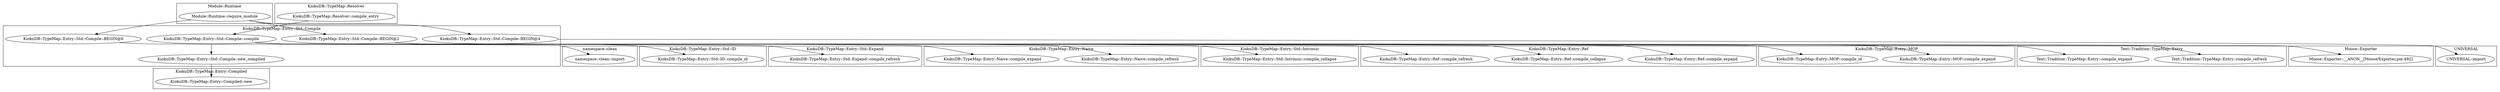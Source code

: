 digraph {
graph [overlap=false]
subgraph cluster_KiokuDB_TypeMap_Entry_Std_ID {
	label="KiokuDB::TypeMap::Entry::Std::ID";
	"KiokuDB::TypeMap::Entry::Std::ID::compile_id";
}
subgraph cluster_KiokuDB_TypeMap_Entry_Std_Expand {
	label="KiokuDB::TypeMap::Entry::Std::Expand";
	"KiokuDB::TypeMap::Entry::Std::Expand::compile_refresh";
}
subgraph cluster_UNIVERSAL {
	label="UNIVERSAL";
	"UNIVERSAL::import";
}
subgraph cluster_namespace_clean {
	label="namespace::clean";
	"namespace::clean::import";
}
subgraph cluster_KiokuDB_TypeMap_Entry_Std_Compile {
	label="KiokuDB::TypeMap::Entry::Std::Compile";
	"KiokuDB::TypeMap::Entry::Std::Compile::new_compiled";
	"KiokuDB::TypeMap::Entry::Std::Compile::BEGIN@6";
	"KiokuDB::TypeMap::Entry::Std::Compile::compile";
	"KiokuDB::TypeMap::Entry::Std::Compile::BEGIN@2";
	"KiokuDB::TypeMap::Entry::Std::Compile::BEGIN@4";
}
subgraph cluster_KiokuDB_TypeMap_Entry_Naive {
	label="KiokuDB::TypeMap::Entry::Naive";
	"KiokuDB::TypeMap::Entry::Naive::compile_refresh";
	"KiokuDB::TypeMap::Entry::Naive::compile_expand";
}
subgraph cluster_Module_Runtime {
	label="Module::Runtime";
	"Module::Runtime::require_module";
}
subgraph cluster_KiokuDB_TypeMap_Entry_Std_Intrinsic {
	label="KiokuDB::TypeMap::Entry::Std::Intrinsic";
	"KiokuDB::TypeMap::Entry::Std::Intrinsic::compile_collapse";
}
subgraph cluster_KiokuDB_TypeMap_Entry_Ref {
	label="KiokuDB::TypeMap::Entry::Ref";
	"KiokuDB::TypeMap::Entry::Ref::compile_refresh";
	"KiokuDB::TypeMap::Entry::Ref::compile_expand";
	"KiokuDB::TypeMap::Entry::Ref::compile_collapse";
}
subgraph cluster_KiokuDB_TypeMap_Entry_MOP {
	label="KiokuDB::TypeMap::Entry::MOP";
	"KiokuDB::TypeMap::Entry::MOP::compile_expand";
	"KiokuDB::TypeMap::Entry::MOP::compile_id";
}
subgraph cluster_KiokuDB_TypeMap_Entry_Compiled {
	label="KiokuDB::TypeMap::Entry::Compiled";
	"KiokuDB::TypeMap::Entry::Compiled::new";
}
subgraph cluster_Moose_Exporter {
	label="Moose::Exporter";
	"Moose::Exporter::__ANON__[Moose/Exporter.pm:492]";
}
subgraph cluster_KiokuDB_TypeMap_Resolver {
	label="KiokuDB::TypeMap::Resolver";
	"KiokuDB::TypeMap::Resolver::compile_entry";
}
subgraph cluster_Text_Tradition_TypeMap_Entry {
	label="Text::Tradition::TypeMap::Entry";
	"Text::Tradition::TypeMap::Entry::compile_refresh";
	"Text::Tradition::TypeMap::Entry::compile_expand";
}
"Module::Runtime::require_module" -> "KiokuDB::TypeMap::Entry::Std::Compile::BEGIN@6";
"KiokuDB::TypeMap::Entry::Std::Compile::compile" -> "KiokuDB::TypeMap::Entry::MOP::compile_expand";
"KiokuDB::TypeMap::Entry::Std::Compile::compile" -> "KiokuDB::TypeMap::Entry::Std::ID::compile_id";
"KiokuDB::TypeMap::Entry::Std::Compile::BEGIN@4" -> "UNIVERSAL::import";
"KiokuDB::TypeMap::Entry::Std::Compile::compile" -> "KiokuDB::TypeMap::Entry::Ref::compile_collapse";
"Module::Runtime::require_module" -> "KiokuDB::TypeMap::Entry::Std::Compile::BEGIN@4";
"KiokuDB::TypeMap::Resolver::compile_entry" -> "KiokuDB::TypeMap::Entry::Std::Compile::compile";
"KiokuDB::TypeMap::Entry::Std::Compile::compile" -> "KiokuDB::TypeMap::Entry::MOP::compile_id";
"KiokuDB::TypeMap::Entry::Std::Compile::compile" -> "KiokuDB::TypeMap::Entry::Ref::compile_refresh";
"KiokuDB::TypeMap::Entry::Std::Compile::BEGIN@6" -> "namespace::clean::import";
"KiokuDB::TypeMap::Entry::Std::Compile::BEGIN@2" -> "Moose::Exporter::__ANON__[Moose/Exporter.pm:492]";
"KiokuDB::TypeMap::Entry::Std::Compile::compile" -> "Text::Tradition::TypeMap::Entry::compile_refresh";
"KiokuDB::TypeMap::Entry::Std::Compile::compile" -> "KiokuDB::TypeMap::Entry::Naive::compile_refresh";
"KiokuDB::TypeMap::Entry::Std::Compile::compile" -> "KiokuDB::TypeMap::Entry::Std::Intrinsic::compile_collapse";
"Module::Runtime::require_module" -> "KiokuDB::TypeMap::Entry::Std::Compile::BEGIN@2";
"KiokuDB::TypeMap::Entry::Std::Compile::compile" -> "KiokuDB::TypeMap::Entry::Ref::compile_expand";
"KiokuDB::TypeMap::Entry::Std::Compile::new_compiled" -> "KiokuDB::TypeMap::Entry::Compiled::new";
"KiokuDB::TypeMap::Entry::Std::Compile::compile" -> "KiokuDB::TypeMap::Entry::Naive::compile_expand";
"KiokuDB::TypeMap::Entry::Std::Compile::compile" -> "KiokuDB::TypeMap::Entry::Std::Expand::compile_refresh";
"KiokuDB::TypeMap::Entry::Std::Compile::compile" -> "Text::Tradition::TypeMap::Entry::compile_expand";
"KiokuDB::TypeMap::Entry::Std::Compile::compile" -> "KiokuDB::TypeMap::Entry::Std::Compile::new_compiled";
}
